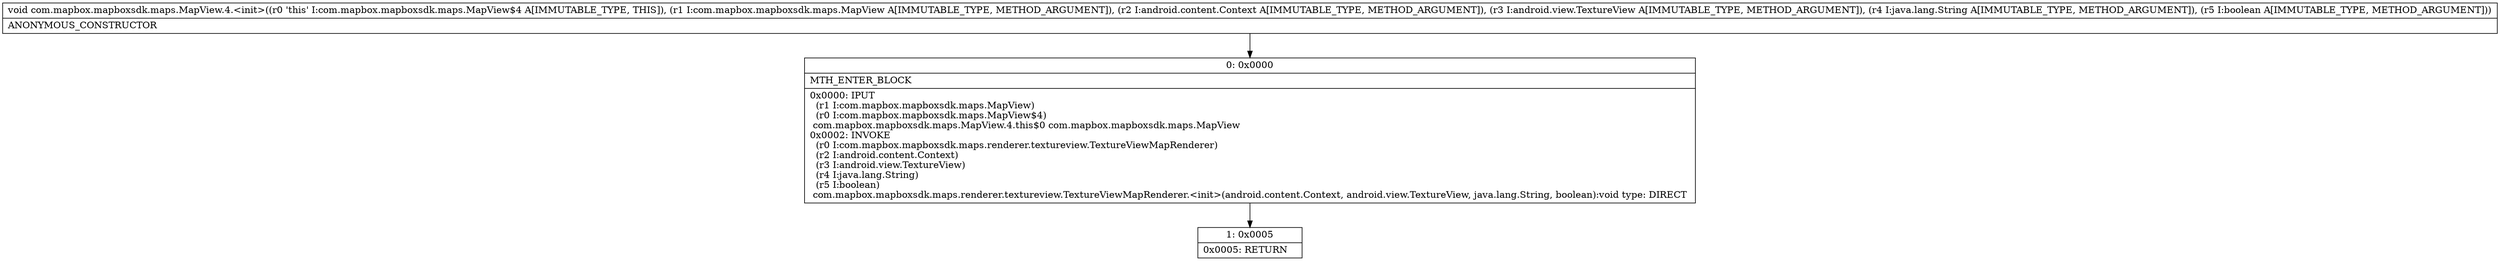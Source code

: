 digraph "CFG forcom.mapbox.mapboxsdk.maps.MapView.4.\<init\>(Lcom\/mapbox\/mapboxsdk\/maps\/MapView;Landroid\/content\/Context;Landroid\/view\/TextureView;Ljava\/lang\/String;Z)V" {
Node_0 [shape=record,label="{0\:\ 0x0000|MTH_ENTER_BLOCK\l|0x0000: IPUT  \l  (r1 I:com.mapbox.mapboxsdk.maps.MapView)\l  (r0 I:com.mapbox.mapboxsdk.maps.MapView$4)\l com.mapbox.mapboxsdk.maps.MapView.4.this$0 com.mapbox.mapboxsdk.maps.MapView \l0x0002: INVOKE  \l  (r0 I:com.mapbox.mapboxsdk.maps.renderer.textureview.TextureViewMapRenderer)\l  (r2 I:android.content.Context)\l  (r3 I:android.view.TextureView)\l  (r4 I:java.lang.String)\l  (r5 I:boolean)\l com.mapbox.mapboxsdk.maps.renderer.textureview.TextureViewMapRenderer.\<init\>(android.content.Context, android.view.TextureView, java.lang.String, boolean):void type: DIRECT \l}"];
Node_1 [shape=record,label="{1\:\ 0x0005|0x0005: RETURN   \l}"];
MethodNode[shape=record,label="{void com.mapbox.mapboxsdk.maps.MapView.4.\<init\>((r0 'this' I:com.mapbox.mapboxsdk.maps.MapView$4 A[IMMUTABLE_TYPE, THIS]), (r1 I:com.mapbox.mapboxsdk.maps.MapView A[IMMUTABLE_TYPE, METHOD_ARGUMENT]), (r2 I:android.content.Context A[IMMUTABLE_TYPE, METHOD_ARGUMENT]), (r3 I:android.view.TextureView A[IMMUTABLE_TYPE, METHOD_ARGUMENT]), (r4 I:java.lang.String A[IMMUTABLE_TYPE, METHOD_ARGUMENT]), (r5 I:boolean A[IMMUTABLE_TYPE, METHOD_ARGUMENT]))  | ANONYMOUS_CONSTRUCTOR\l}"];
MethodNode -> Node_0;
Node_0 -> Node_1;
}


